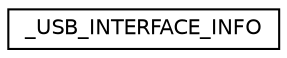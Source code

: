 digraph "Graphical Class Hierarchy"
{
  edge [fontname="Helvetica",fontsize="10",labelfontname="Helvetica",labelfontsize="10"];
  node [fontname="Helvetica",fontsize="10",shape=record];
  rankdir="LR";
  Node1 [label="_USB_INTERFACE_INFO",height=0.2,width=0.4,color="black", fillcolor="white", style="filled",URL="$struct___u_s_b___i_n_t_e_r_f_a_c_e___i_n_f_o.html"];
}
